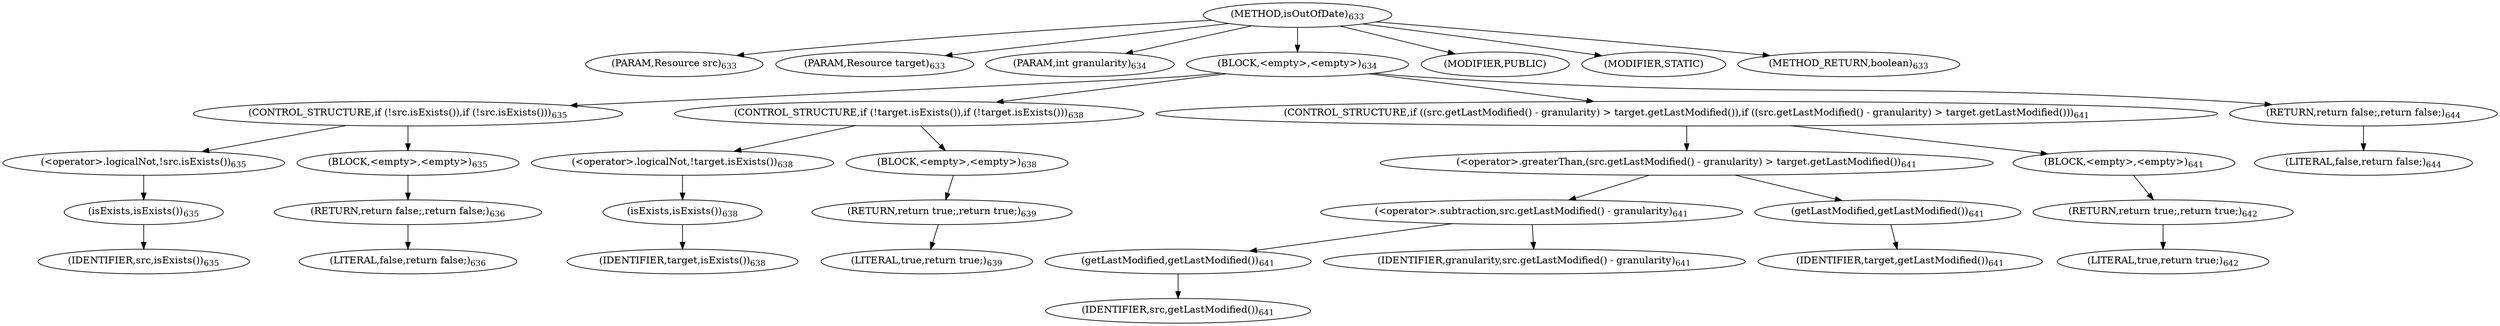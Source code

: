 digraph "isOutOfDate" {  
"1278" [label = <(METHOD,isOutOfDate)<SUB>633</SUB>> ]
"1279" [label = <(PARAM,Resource src)<SUB>633</SUB>> ]
"1280" [label = <(PARAM,Resource target)<SUB>633</SUB>> ]
"1281" [label = <(PARAM,int granularity)<SUB>634</SUB>> ]
"1282" [label = <(BLOCK,&lt;empty&gt;,&lt;empty&gt;)<SUB>634</SUB>> ]
"1283" [label = <(CONTROL_STRUCTURE,if (!src.isExists()),if (!src.isExists()))<SUB>635</SUB>> ]
"1284" [label = <(&lt;operator&gt;.logicalNot,!src.isExists())<SUB>635</SUB>> ]
"1285" [label = <(isExists,isExists())<SUB>635</SUB>> ]
"1286" [label = <(IDENTIFIER,src,isExists())<SUB>635</SUB>> ]
"1287" [label = <(BLOCK,&lt;empty&gt;,&lt;empty&gt;)<SUB>635</SUB>> ]
"1288" [label = <(RETURN,return false;,return false;)<SUB>636</SUB>> ]
"1289" [label = <(LITERAL,false,return false;)<SUB>636</SUB>> ]
"1290" [label = <(CONTROL_STRUCTURE,if (!target.isExists()),if (!target.isExists()))<SUB>638</SUB>> ]
"1291" [label = <(&lt;operator&gt;.logicalNot,!target.isExists())<SUB>638</SUB>> ]
"1292" [label = <(isExists,isExists())<SUB>638</SUB>> ]
"1293" [label = <(IDENTIFIER,target,isExists())<SUB>638</SUB>> ]
"1294" [label = <(BLOCK,&lt;empty&gt;,&lt;empty&gt;)<SUB>638</SUB>> ]
"1295" [label = <(RETURN,return true;,return true;)<SUB>639</SUB>> ]
"1296" [label = <(LITERAL,true,return true;)<SUB>639</SUB>> ]
"1297" [label = <(CONTROL_STRUCTURE,if ((src.getLastModified() - granularity) &gt; target.getLastModified()),if ((src.getLastModified() - granularity) &gt; target.getLastModified()))<SUB>641</SUB>> ]
"1298" [label = <(&lt;operator&gt;.greaterThan,(src.getLastModified() - granularity) &gt; target.getLastModified())<SUB>641</SUB>> ]
"1299" [label = <(&lt;operator&gt;.subtraction,src.getLastModified() - granularity)<SUB>641</SUB>> ]
"1300" [label = <(getLastModified,getLastModified())<SUB>641</SUB>> ]
"1301" [label = <(IDENTIFIER,src,getLastModified())<SUB>641</SUB>> ]
"1302" [label = <(IDENTIFIER,granularity,src.getLastModified() - granularity)<SUB>641</SUB>> ]
"1303" [label = <(getLastModified,getLastModified())<SUB>641</SUB>> ]
"1304" [label = <(IDENTIFIER,target,getLastModified())<SUB>641</SUB>> ]
"1305" [label = <(BLOCK,&lt;empty&gt;,&lt;empty&gt;)<SUB>641</SUB>> ]
"1306" [label = <(RETURN,return true;,return true;)<SUB>642</SUB>> ]
"1307" [label = <(LITERAL,true,return true;)<SUB>642</SUB>> ]
"1308" [label = <(RETURN,return false;,return false;)<SUB>644</SUB>> ]
"1309" [label = <(LITERAL,false,return false;)<SUB>644</SUB>> ]
"1310" [label = <(MODIFIER,PUBLIC)> ]
"1311" [label = <(MODIFIER,STATIC)> ]
"1312" [label = <(METHOD_RETURN,boolean)<SUB>633</SUB>> ]
  "1278" -> "1279" 
  "1278" -> "1280" 
  "1278" -> "1281" 
  "1278" -> "1282" 
  "1278" -> "1310" 
  "1278" -> "1311" 
  "1278" -> "1312" 
  "1282" -> "1283" 
  "1282" -> "1290" 
  "1282" -> "1297" 
  "1282" -> "1308" 
  "1283" -> "1284" 
  "1283" -> "1287" 
  "1284" -> "1285" 
  "1285" -> "1286" 
  "1287" -> "1288" 
  "1288" -> "1289" 
  "1290" -> "1291" 
  "1290" -> "1294" 
  "1291" -> "1292" 
  "1292" -> "1293" 
  "1294" -> "1295" 
  "1295" -> "1296" 
  "1297" -> "1298" 
  "1297" -> "1305" 
  "1298" -> "1299" 
  "1298" -> "1303" 
  "1299" -> "1300" 
  "1299" -> "1302" 
  "1300" -> "1301" 
  "1303" -> "1304" 
  "1305" -> "1306" 
  "1306" -> "1307" 
  "1308" -> "1309" 
}
